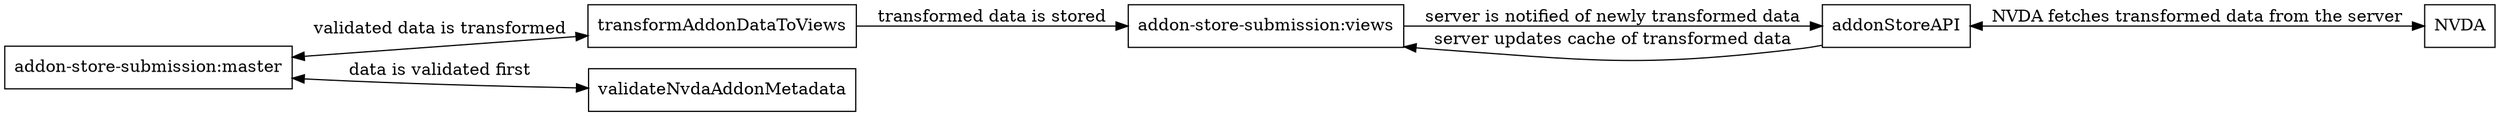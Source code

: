 /* uses graphViz https://graphviz.org/doc/info/lang.html */

digraph G {
	rankdir=LR;

	/* Entities */
	submission [label="addon-store-submission:master", shape="rect", href="https://github.com/nvaccess/addon-store-submission/tree/master"]
	views [label="addon-store-submission:views", shape="rect", href="https://github.com/nvaccess/addon-store-submission/tree/views"]
	transform [label="transformAddonDataToViews", shape="rect", href="https://github.com/nvaccess/transformAddonDataToViews"]
	server [label="addonStoreAPI", shape="rect", href="https://github.com/nvaccess/addonStoreAPI"]
	validate [label="validateNvdaAddonMetadata", shape="rect", href="https://github.com/nvaccess/validateNvdaAddonMetadata"]
	NVDA [label="NVDA", shape="rect", href="https://github.com/nvaccess/nvda"]

	/* Relationships */
	submission -> validate[dir="both", label="data is validated first"]
	submission -> transform[dir="both", label="validated data is transformed"]
	transform -> views[label="transformed data is stored"]
	views -> server[label="server is notified of newly transformed data"]
	server -> views[label="server updates cache of transformed data"]
	server -> NVDA[dir="both", label="NVDA fetches transformed data from the server"]
}
